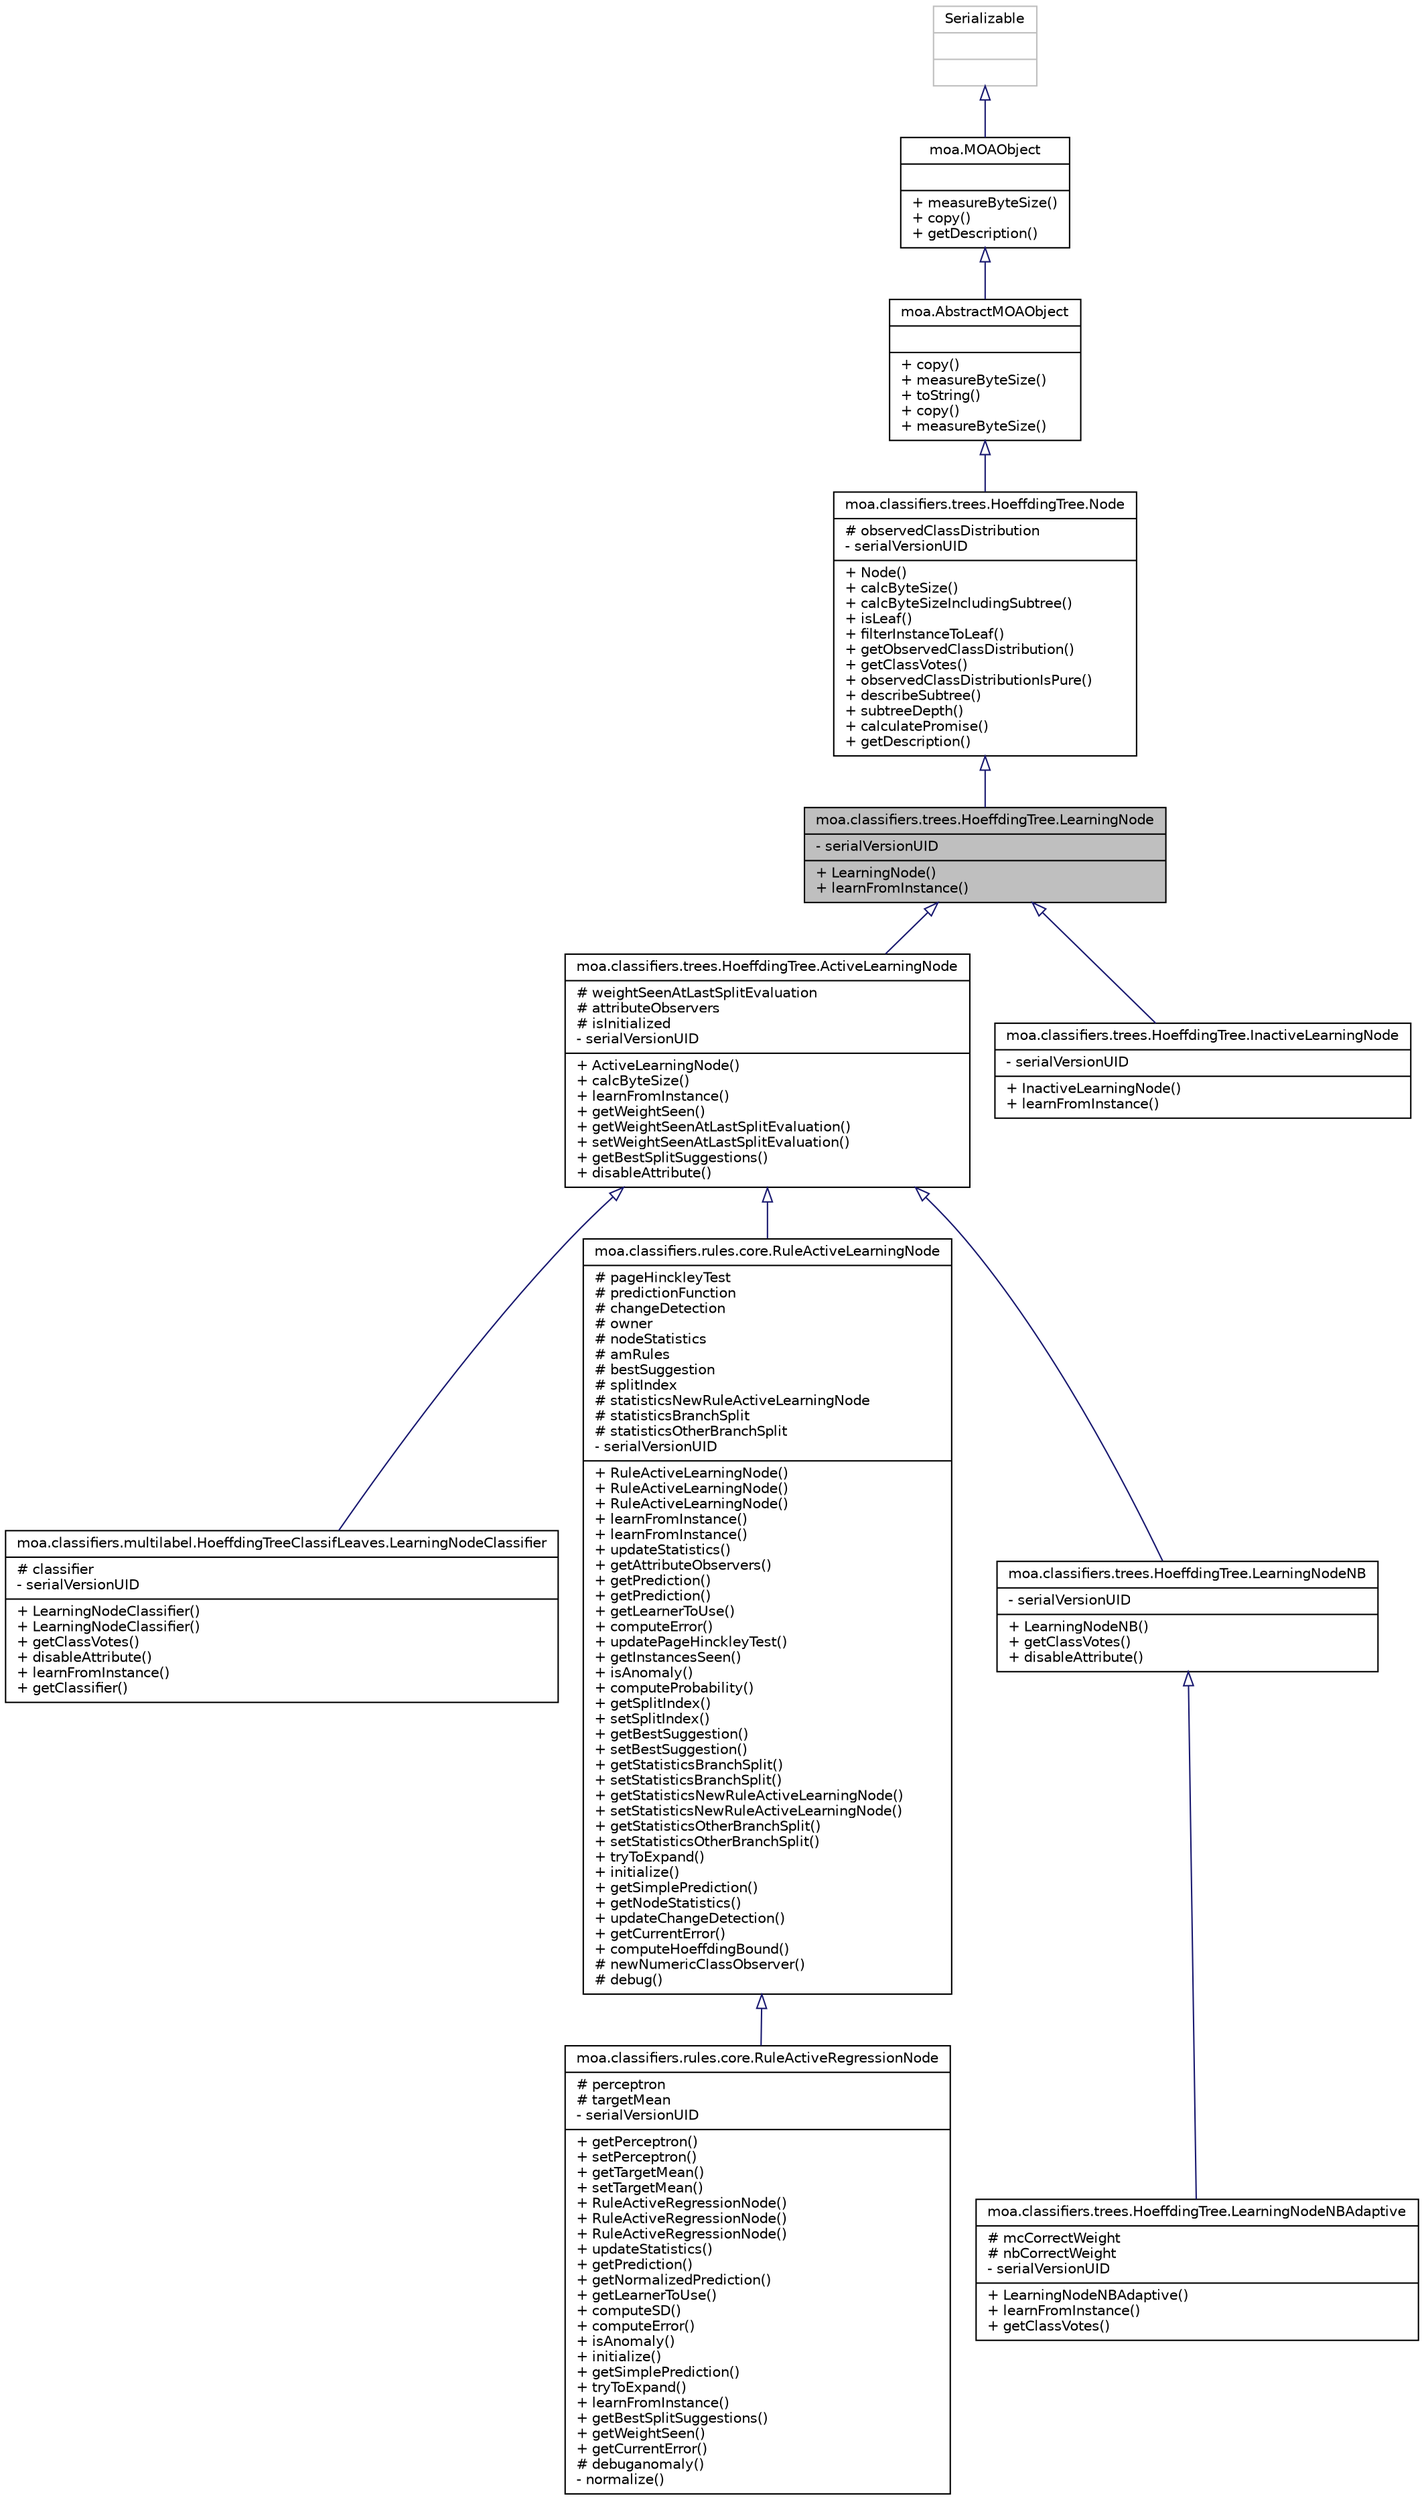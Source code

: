 digraph G
{
  edge [fontname="Helvetica",fontsize="10",labelfontname="Helvetica",labelfontsize="10"];
  node [fontname="Helvetica",fontsize="10",shape=record];
  Node1 [label="{moa.classifiers.trees.HoeffdingTree.LearningNode\n|- serialVersionUID\l|+ LearningNode()\l+ learnFromInstance()\l}",height=0.2,width=0.4,color="black", fillcolor="grey75", style="filled" fontcolor="black"];
  Node2 -> Node1 [dir=back,color="midnightblue",fontsize="10",style="solid",arrowtail="empty",fontname="Helvetica"];
  Node2 [label="{moa.classifiers.trees.HoeffdingTree.Node\n|# observedClassDistribution\l- serialVersionUID\l|+ Node()\l+ calcByteSize()\l+ calcByteSizeIncludingSubtree()\l+ isLeaf()\l+ filterInstanceToLeaf()\l+ getObservedClassDistribution()\l+ getClassVotes()\l+ observedClassDistributionIsPure()\l+ describeSubtree()\l+ subtreeDepth()\l+ calculatePromise()\l+ getDescription()\l}",height=0.2,width=0.4,color="black", fillcolor="white", style="filled",URL="$classmoa_1_1classifiers_1_1trees_1_1HoeffdingTree_1_1Node.html"];
  Node3 -> Node2 [dir=back,color="midnightblue",fontsize="10",style="solid",arrowtail="empty",fontname="Helvetica"];
  Node3 [label="{moa.AbstractMOAObject\n||+ copy()\l+ measureByteSize()\l+ toString()\l+ copy()\l+ measureByteSize()\l}",height=0.2,width=0.4,color="black", fillcolor="white", style="filled",URL="$classmoa_1_1AbstractMOAObject.html",tooltip="Abstract MOA Object."];
  Node4 -> Node3 [dir=back,color="midnightblue",fontsize="10",style="solid",arrowtail="empty",fontname="Helvetica"];
  Node4 [label="{moa.MOAObject\n||+ measureByteSize()\l+ copy()\l+ getDescription()\l}",height=0.2,width=0.4,color="black", fillcolor="white", style="filled",URL="$interfacemoa_1_1MOAObject.html",tooltip="Interface implemented by classes in MOA, so that all are serializable, can produce..."];
  Node5 -> Node4 [dir=back,color="midnightblue",fontsize="10",style="solid",arrowtail="empty",fontname="Helvetica"];
  Node5 [label="{Serializable\n||}",height=0.2,width=0.4,color="grey75", fillcolor="white", style="filled"];
  Node1 -> Node6 [dir=back,color="midnightblue",fontsize="10",style="solid",arrowtail="empty",fontname="Helvetica"];
  Node6 [label="{moa.classifiers.trees.HoeffdingTree.ActiveLearningNode\n|# weightSeenAtLastSplitEvaluation\l# attributeObservers\l# isInitialized\l- serialVersionUID\l|+ ActiveLearningNode()\l+ calcByteSize()\l+ learnFromInstance()\l+ getWeightSeen()\l+ getWeightSeenAtLastSplitEvaluation()\l+ setWeightSeenAtLastSplitEvaluation()\l+ getBestSplitSuggestions()\l+ disableAttribute()\l}",height=0.2,width=0.4,color="black", fillcolor="white", style="filled",URL="$classmoa_1_1classifiers_1_1trees_1_1HoeffdingTree_1_1ActiveLearningNode.html"];
  Node6 -> Node7 [dir=back,color="midnightblue",fontsize="10",style="solid",arrowtail="empty",fontname="Helvetica"];
  Node7 [label="{moa.classifiers.multilabel.HoeffdingTreeClassifLeaves.LearningNodeClassifier\n|# classifier\l- serialVersionUID\l|+ LearningNodeClassifier()\l+ LearningNodeClassifier()\l+ getClassVotes()\l+ disableAttribute()\l+ learnFromInstance()\l+ getClassifier()\l}",height=0.2,width=0.4,color="black", fillcolor="white", style="filled",URL="$classmoa_1_1classifiers_1_1multilabel_1_1HoeffdingTreeClassifLeaves_1_1LearningNodeClassifier.html"];
  Node6 -> Node8 [dir=back,color="midnightblue",fontsize="10",style="solid",arrowtail="empty",fontname="Helvetica"];
  Node8 [label="{moa.classifiers.rules.core.RuleActiveLearningNode\n|# pageHinckleyTest\l# predictionFunction\l# changeDetection\l# owner\l# nodeStatistics\l# amRules\l# bestSuggestion\l# splitIndex\l# statisticsNewRuleActiveLearningNode\l# statisticsBranchSplit\l# statisticsOtherBranchSplit\l- serialVersionUID\l|+ RuleActiveLearningNode()\l+ RuleActiveLearningNode()\l+ RuleActiveLearningNode()\l+ learnFromInstance()\l+ learnFromInstance()\l+ updateStatistics()\l+ getAttributeObservers()\l+ getPrediction()\l+ getPrediction()\l+ getLearnerToUse()\l+ computeError()\l+ updatePageHinckleyTest()\l+ getInstancesSeen()\l+ isAnomaly()\l+ computeProbability()\l+ getSplitIndex()\l+ setSplitIndex()\l+ getBestSuggestion()\l+ setBestSuggestion()\l+ getStatisticsBranchSplit()\l+ setStatisticsBranchSplit()\l+ getStatisticsNewRuleActiveLearningNode()\l+ setStatisticsNewRuleActiveLearningNode()\l+ getStatisticsOtherBranchSplit()\l+ setStatisticsOtherBranchSplit()\l+ tryToExpand()\l+ initialize()\l+ getSimplePrediction()\l+ getNodeStatistics()\l+ updateChangeDetection()\l+ getCurrentError()\l+ computeHoeffdingBound()\l# newNumericClassObserver()\l# debug()\l}",height=0.2,width=0.4,color="black", fillcolor="white", style="filled",URL="$classmoa_1_1classifiers_1_1rules_1_1core_1_1RuleActiveLearningNode.html",tooltip="A modified ActiveLearningNode that uses a Perceptron as the leaf node model, and..."];
  Node8 -> Node9 [dir=back,color="midnightblue",fontsize="10",style="solid",arrowtail="empty",fontname="Helvetica"];
  Node9 [label="{moa.classifiers.rules.core.RuleActiveRegressionNode\n|# perceptron\l# targetMean\l- serialVersionUID\l|+ getPerceptron()\l+ setPerceptron()\l+ getTargetMean()\l+ setTargetMean()\l+ RuleActiveRegressionNode()\l+ RuleActiveRegressionNode()\l+ RuleActiveRegressionNode()\l+ updateStatistics()\l+ getPrediction()\l+ getNormalizedPrediction()\l+ getLearnerToUse()\l+ computeSD()\l+ computeError()\l+ isAnomaly()\l+ initialize()\l+ getSimplePrediction()\l+ tryToExpand()\l+ learnFromInstance()\l+ getBestSplitSuggestions()\l+ getWeightSeen()\l+ getCurrentError()\l# debuganomaly()\l- normalize()\l}",height=0.2,width=0.4,color="black", fillcolor="white", style="filled",URL="$classmoa_1_1classifiers_1_1rules_1_1core_1_1RuleActiveRegressionNode.html",tooltip="A modified ActiveLearningNode that uses a Perceptron as the leaf node model, and..."];
  Node6 -> Node10 [dir=back,color="midnightblue",fontsize="10",style="solid",arrowtail="empty",fontname="Helvetica"];
  Node10 [label="{moa.classifiers.trees.HoeffdingTree.LearningNodeNB\n|- serialVersionUID\l|+ LearningNodeNB()\l+ getClassVotes()\l+ disableAttribute()\l}",height=0.2,width=0.4,color="black", fillcolor="white", style="filled",URL="$classmoa_1_1classifiers_1_1trees_1_1HoeffdingTree_1_1LearningNodeNB.html"];
  Node10 -> Node11 [dir=back,color="midnightblue",fontsize="10",style="solid",arrowtail="empty",fontname="Helvetica"];
  Node11 [label="{moa.classifiers.trees.HoeffdingTree.LearningNodeNBAdaptive\n|# mcCorrectWeight\l# nbCorrectWeight\l- serialVersionUID\l|+ LearningNodeNBAdaptive()\l+ learnFromInstance()\l+ getClassVotes()\l}",height=0.2,width=0.4,color="black", fillcolor="white", style="filled",URL="$classmoa_1_1classifiers_1_1trees_1_1HoeffdingTree_1_1LearningNodeNBAdaptive.html"];
  Node1 -> Node12 [dir=back,color="midnightblue",fontsize="10",style="solid",arrowtail="empty",fontname="Helvetica"];
  Node12 [label="{moa.classifiers.trees.HoeffdingTree.InactiveLearningNode\n|- serialVersionUID\l|+ InactiveLearningNode()\l+ learnFromInstance()\l}",height=0.2,width=0.4,color="black", fillcolor="white", style="filled",URL="$classmoa_1_1classifiers_1_1trees_1_1HoeffdingTree_1_1InactiveLearningNode.html"];
}
